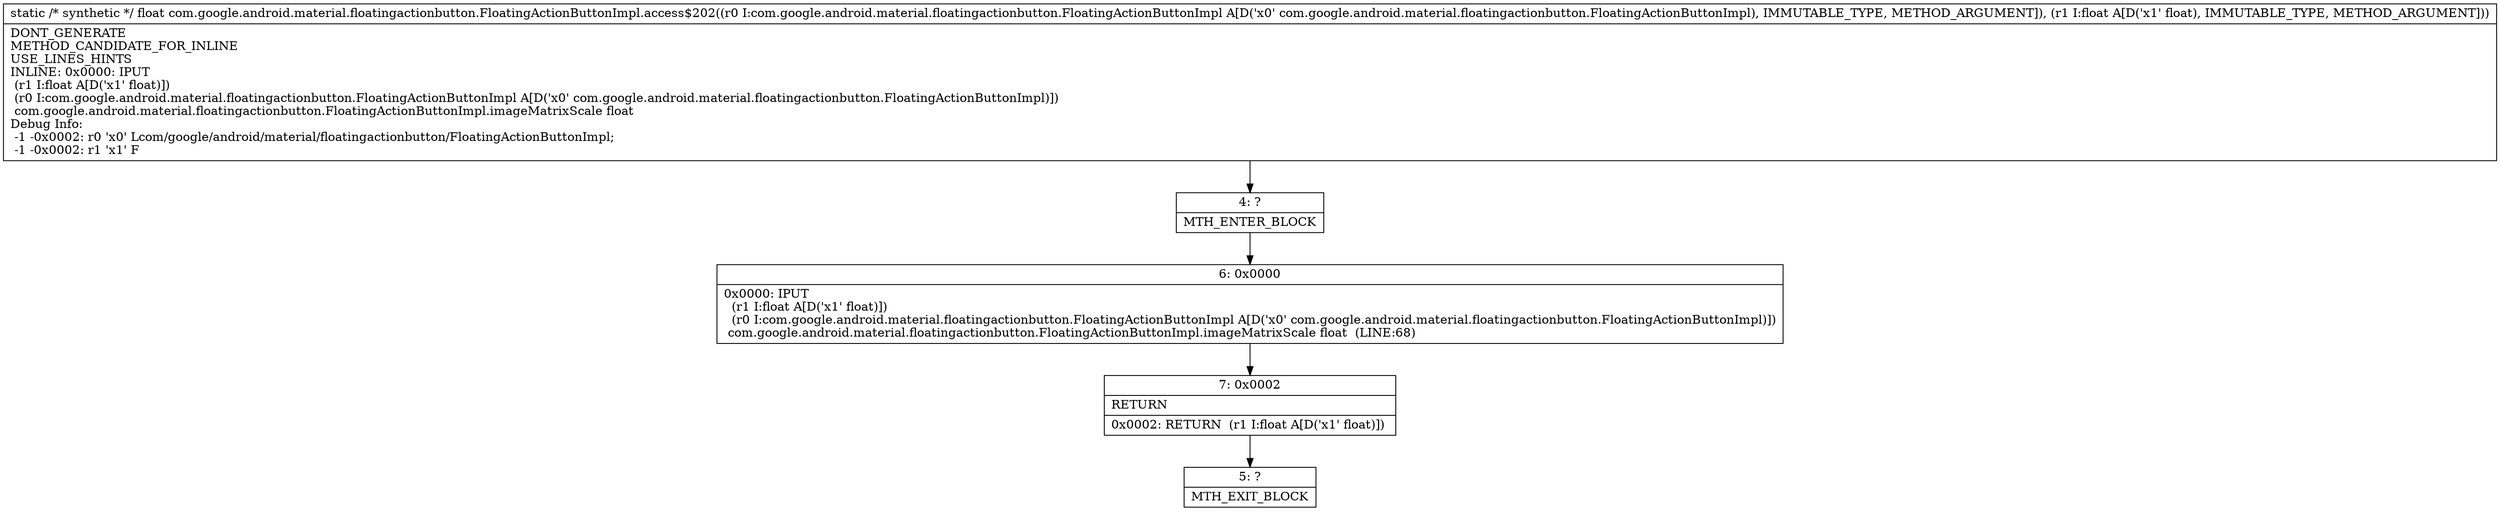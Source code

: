 digraph "CFG forcom.google.android.material.floatingactionbutton.FloatingActionButtonImpl.access$202(Lcom\/google\/android\/material\/floatingactionbutton\/FloatingActionButtonImpl;F)F" {
Node_4 [shape=record,label="{4\:\ ?|MTH_ENTER_BLOCK\l}"];
Node_6 [shape=record,label="{6\:\ 0x0000|0x0000: IPUT  \l  (r1 I:float A[D('x1' float)])\l  (r0 I:com.google.android.material.floatingactionbutton.FloatingActionButtonImpl A[D('x0' com.google.android.material.floatingactionbutton.FloatingActionButtonImpl)])\l com.google.android.material.floatingactionbutton.FloatingActionButtonImpl.imageMatrixScale float  (LINE:68)\l}"];
Node_7 [shape=record,label="{7\:\ 0x0002|RETURN\l|0x0002: RETURN  (r1 I:float A[D('x1' float)]) \l}"];
Node_5 [shape=record,label="{5\:\ ?|MTH_EXIT_BLOCK\l}"];
MethodNode[shape=record,label="{static \/* synthetic *\/ float com.google.android.material.floatingactionbutton.FloatingActionButtonImpl.access$202((r0 I:com.google.android.material.floatingactionbutton.FloatingActionButtonImpl A[D('x0' com.google.android.material.floatingactionbutton.FloatingActionButtonImpl), IMMUTABLE_TYPE, METHOD_ARGUMENT]), (r1 I:float A[D('x1' float), IMMUTABLE_TYPE, METHOD_ARGUMENT]))  | DONT_GENERATE\lMETHOD_CANDIDATE_FOR_INLINE\lUSE_LINES_HINTS\lINLINE: 0x0000: IPUT  \l  (r1 I:float A[D('x1' float)])\l  (r0 I:com.google.android.material.floatingactionbutton.FloatingActionButtonImpl A[D('x0' com.google.android.material.floatingactionbutton.FloatingActionButtonImpl)])\l com.google.android.material.floatingactionbutton.FloatingActionButtonImpl.imageMatrixScale float\lDebug Info:\l  \-1 \-0x0002: r0 'x0' Lcom\/google\/android\/material\/floatingactionbutton\/FloatingActionButtonImpl;\l  \-1 \-0x0002: r1 'x1' F\l}"];
MethodNode -> Node_4;Node_4 -> Node_6;
Node_6 -> Node_7;
Node_7 -> Node_5;
}

